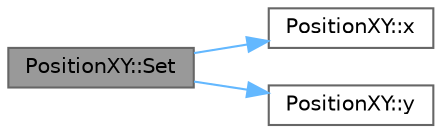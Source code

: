 digraph "PositionXY::Set"
{
 // LATEX_PDF_SIZE
  bgcolor="transparent";
  edge [fontname=Helvetica,fontsize=10,labelfontname=Helvetica,labelfontsize=10];
  node [fontname=Helvetica,fontsize=10,shape=box,height=0.2,width=0.4];
  rankdir="LR";
  Node1 [id="Node000001",label="PositionXY::Set",height=0.2,width=0.4,color="gray40", fillcolor="grey60", style="filled", fontcolor="black",tooltip=" "];
  Node1 -> Node2 [id="edge1_Node000001_Node000002",color="steelblue1",style="solid",tooltip=" "];
  Node2 [id="Node000002",label="PositionXY::x",height=0.2,width=0.4,color="grey40", fillcolor="white", style="filled",URL="$class_position_x_y.html#acce5b19d2f42799085d2e2a33a332b47",tooltip=" "];
  Node1 -> Node3 [id="edge2_Node000001_Node000003",color="steelblue1",style="solid",tooltip=" "];
  Node3 [id="Node000003",label="PositionXY::y",height=0.2,width=0.4,color="grey40", fillcolor="white", style="filled",URL="$class_position_x_y.html#a4f90c006704186993373466e7942e00e",tooltip=" "];
}
